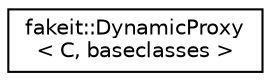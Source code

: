 digraph "Graphical Class Hierarchy"
{
  edge [fontname="Helvetica",fontsize="10",labelfontname="Helvetica",labelfontsize="10"];
  node [fontname="Helvetica",fontsize="10",shape=record];
  rankdir="LR";
  Node1 [label="fakeit::DynamicProxy\l\< C, baseclasses \>",height=0.2,width=0.4,color="black", fillcolor="white", style="filled",URL="$df/d4f/structfakeit_1_1DynamicProxy.html"];
}
